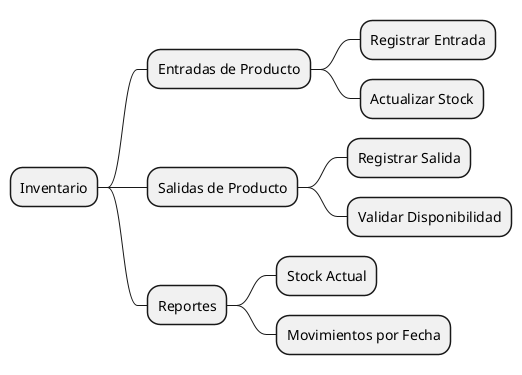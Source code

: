 @startuml
@startmindmap
* Inventario
** Entradas de Producto
*** Registrar Entrada
*** Actualizar Stock
** Salidas de Producto
*** Registrar Salida
*** Validar Disponibilidad
** Reportes
*** Stock Actual
*** Movimientos por Fecha
@endmindmap
@enduml
